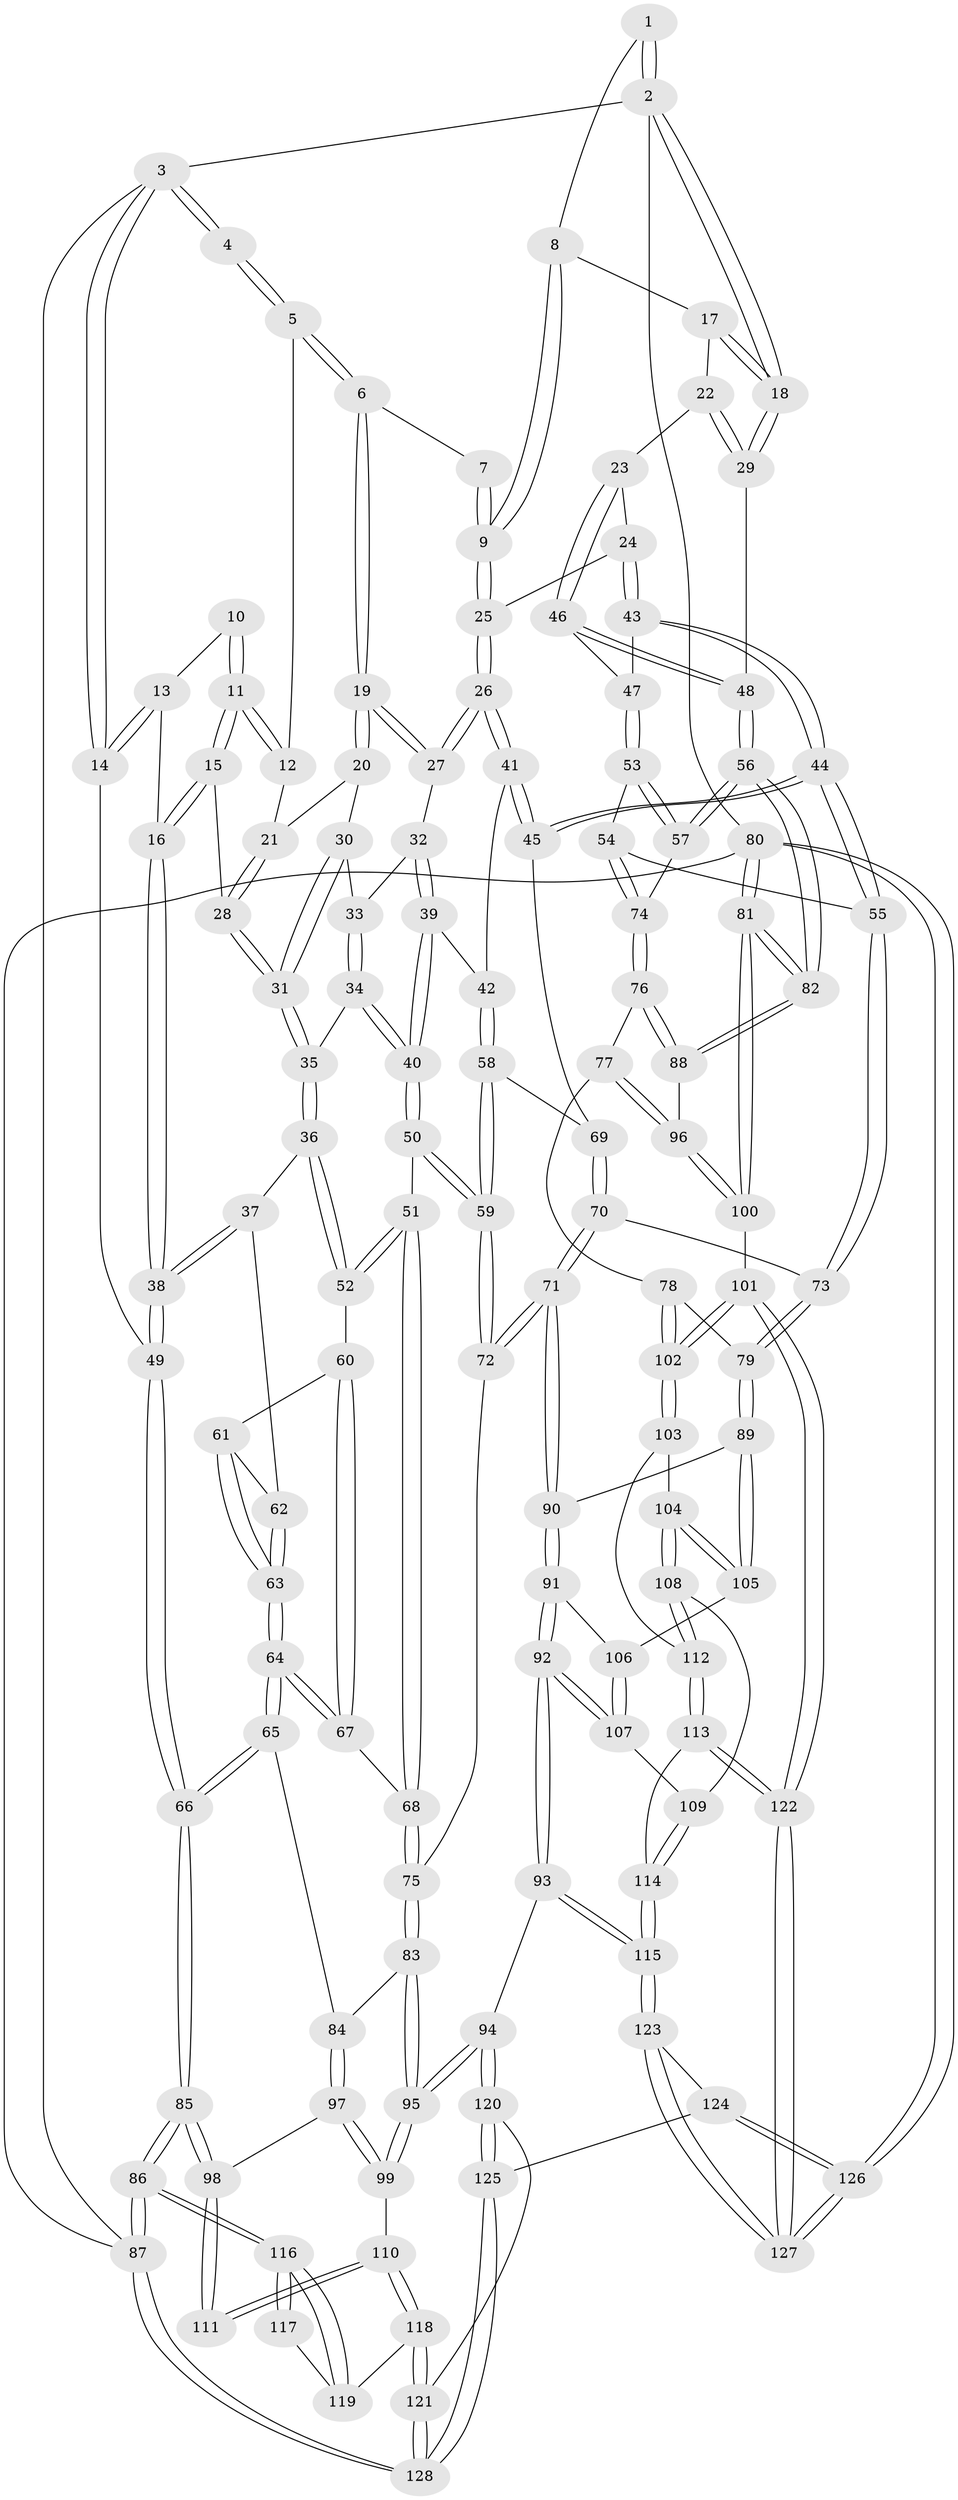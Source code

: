 // coarse degree distribution, {6: 0.13157894736842105, 4: 0.39473684210526316, 3: 0.18421052631578946, 5: 0.23684210526315788, 2: 0.02631578947368421, 8: 0.02631578947368421}
// Generated by graph-tools (version 1.1) at 2025/21/03/04/25 18:21:17]
// undirected, 128 vertices, 317 edges
graph export_dot {
graph [start="1"]
  node [color=gray90,style=filled];
  1 [pos="+0.8156578750556778+0"];
  2 [pos="+1+0"];
  3 [pos="+0+0"];
  4 [pos="+0.030195579989286403+0"];
  5 [pos="+0.27950956410892247+0"];
  6 [pos="+0.38420291800727013+0"];
  7 [pos="+0.6368020342265638+0"];
  8 [pos="+0.8377122870218391+0.034161971902224954"];
  9 [pos="+0.6974147073178509+0.07894784246597954"];
  10 [pos="+0.04710132454191483+0.036134772907512186"];
  11 [pos="+0.10104905966368273+0.07249629709553054"];
  12 [pos="+0.1967385214143324+0"];
  13 [pos="+0.016271197272039982+0.04319035918087402"];
  14 [pos="+0+0"];
  15 [pos="+0.08293268326371742+0.140079869271678"];
  16 [pos="+0.04579177311382094+0.16811379929324144"];
  17 [pos="+0.8575046244675446+0.05118088001860375"];
  18 [pos="+1+0"];
  19 [pos="+0.42179714051866996+0.05333378377797512"];
  20 [pos="+0.25134813547594925+0.12666984730886943"];
  21 [pos="+0.20639856556854388+0.053499199582738834"];
  22 [pos="+0.8701453772186596+0.07725383214585127"];
  23 [pos="+0.8333855851334466+0.17357349885900755"];
  24 [pos="+0.7477231102752226+0.14620862236611204"];
  25 [pos="+0.6901367865469917+0.11841739932043832"];
  26 [pos="+0.5687973093504934+0.21357682772405165"];
  27 [pos="+0.4287035418023297+0.07321504069025316"];
  28 [pos="+0.1711226594436795+0.15690363372163502"];
  29 [pos="+1+0.08897675166257585"];
  30 [pos="+0.23904232920632476+0.1559825326790352"];
  31 [pos="+0.20411608834873765+0.18308038046802497"];
  32 [pos="+0.3661480786077747+0.15608849521826898"];
  33 [pos="+0.31559931516225115+0.18130296424025022"];
  34 [pos="+0.2765790662459017+0.24034060968305765"];
  35 [pos="+0.20676081788869266+0.20382381830976237"];
  36 [pos="+0.16118001235693774+0.2767382212245814"];
  37 [pos="+0.02451477761388374+0.23928587164208345"];
  38 [pos="+0+0.21703563995237646"];
  39 [pos="+0.35707566524457857+0.28245245446032297"];
  40 [pos="+0.30403601291702426+0.30821379235107943"];
  41 [pos="+0.5685197148708955+0.23243463399247075"];
  42 [pos="+0.3751922393289444+0.285078683053787"];
  43 [pos="+0.7534383899048165+0.2535370162304446"];
  44 [pos="+0.6723589670517995+0.35205362338112234"];
  45 [pos="+0.5708981658271686+0.24152241077213765"];
  46 [pos="+0.8511117713690779+0.19548189677562214"];
  47 [pos="+0.8393227709612419+0.23100808257233513"];
  48 [pos="+1+0.22184870610264662"];
  49 [pos="+0+0.23135780215607507"];
  50 [pos="+0.2764946109718344+0.3601715312647347"];
  51 [pos="+0.21872484066444245+0.35454212527218465"];
  52 [pos="+0.18183925514245192+0.31722327506905384"];
  53 [pos="+0.8293296679567362+0.3127330887464132"];
  54 [pos="+0.7302325246597067+0.3594645641594444"];
  55 [pos="+0.6832427018756024+0.3685582235226537"];
  56 [pos="+1+0.3697544510053878"];
  57 [pos="+0.99928059280535+0.4142306146500655"];
  58 [pos="+0.42117038768108594+0.36690272209459357"];
  59 [pos="+0.315106980726408+0.4222009457472448"];
  60 [pos="+0.09935717970650482+0.3557839539081069"];
  61 [pos="+0.07741066812808818+0.32890716022952154"];
  62 [pos="+0.040739799834331625+0.2795562219977873"];
  63 [pos="+0.04854144616624042+0.4171921954437807"];
  64 [pos="+0.05037049249618392+0.4724075818235137"];
  65 [pos="+0.007993263951733678+0.5145750525559875"];
  66 [pos="+0+0.5820137418811001"];
  67 [pos="+0.08719374274388494+0.4479284229664489"];
  68 [pos="+0.1478027028062194+0.4322781357694278"];
  69 [pos="+0.4835176502660857+0.3689666167231732"];
  70 [pos="+0.48667428041487637+0.4673966866127706"];
  71 [pos="+0.35460155940783866+0.5519585839758323"];
  72 [pos="+0.3345546782437002+0.5437540689616722"];
  73 [pos="+0.6690080462656949+0.5246826541878069"];
  74 [pos="+0.9254156274797469+0.47182804999978106"];
  75 [pos="+0.27909192226383817+0.5634615733658982"];
  76 [pos="+0.8808058564717077+0.5245387680326578"];
  77 [pos="+0.8017899179183249+0.5666406002606023"];
  78 [pos="+0.740469707061796+0.5722442470994514"];
  79 [pos="+0.6805668943699215+0.5535412939812691"];
  80 [pos="+1+1"];
  81 [pos="+1+0.7959200097792215"];
  82 [pos="+1+0.7366659747353967"];
  83 [pos="+0.26061021079300495+0.5767631483939688"];
  84 [pos="+0.20645904140973598+0.5988427987338348"];
  85 [pos="+0+0.6854362894060964"];
  86 [pos="+0+0.8272376101820179"];
  87 [pos="+0+1"];
  88 [pos="+0.9949829640696874+0.6683990322067304"];
  89 [pos="+0.6391839260046839+0.6034943397269634"];
  90 [pos="+0.37342601470244635+0.5787870351288156"];
  91 [pos="+0.3943759047610429+0.6416505331567773"];
  92 [pos="+0.3768533887307558+0.819577241950214"];
  93 [pos="+0.37500464560851643+0.8227003189836727"];
  94 [pos="+0.3287222224455565+0.8382927856685046"];
  95 [pos="+0.2849818115396256+0.8035215846183478"];
  96 [pos="+0.8933936630796505+0.6985573728609179"];
  97 [pos="+0.17145264212422687+0.6742358593467626"];
  98 [pos="+0.10991107232067912+0.7138740688889018"];
  99 [pos="+0.26255175077444937+0.7940349778564778"];
  100 [pos="+0.853243928596998+0.8161933787610496"];
  101 [pos="+0.8134920653381701+0.8418130534843017"];
  102 [pos="+0.7954319538905584+0.8145610634125077"];
  103 [pos="+0.6661820871614041+0.7476147497963662"];
  104 [pos="+0.6229852610945517+0.6473105925151429"];
  105 [pos="+0.6225644071786474+0.6412830762668865"];
  106 [pos="+0.5228329287416255+0.6821932359415224"];
  107 [pos="+0.4923455822449026+0.7704128549991215"];
  108 [pos="+0.5689404521315249+0.7766855746708388"];
  109 [pos="+0.5286968857389458+0.7793270231933515"];
  110 [pos="+0.15858998442574568+0.7998759639962181"];
  111 [pos="+0.1447817958291493+0.7932638263821772"];
  112 [pos="+0.6155367868938738+0.8346518480955585"];
  113 [pos="+0.624416707880627+0.8908901415784864"];
  114 [pos="+0.5450613366592739+0.8889350703519114"];
  115 [pos="+0.4660390164293501+0.9031066568344521"];
  116 [pos="+0+0.8366368513420701"];
  117 [pos="+0.13909390441872665+0.797538564684074"];
  118 [pos="+0.15807560319626618+0.9204147006536839"];
  119 [pos="+0.0811084388994949+0.8732885688438506"];
  120 [pos="+0.30646080679688986+0.8767591640519838"];
  121 [pos="+0.16938827631522968+0.933861858523151"];
  122 [pos="+0.7627453554150664+1"];
  123 [pos="+0.4680636699773247+0.9326722421622613"];
  124 [pos="+0.3961366711980243+1"];
  125 [pos="+0.3472931138032873+1"];
  126 [pos="+0.8220011438580769+1"];
  127 [pos="+0.7913099864657617+1"];
  128 [pos="+0.032365724219344194+1"];
  1 -- 2;
  1 -- 2;
  1 -- 8;
  2 -- 3;
  2 -- 18;
  2 -- 18;
  2 -- 80;
  3 -- 4;
  3 -- 4;
  3 -- 14;
  3 -- 14;
  3 -- 87;
  4 -- 5;
  4 -- 5;
  5 -- 6;
  5 -- 6;
  5 -- 12;
  6 -- 7;
  6 -- 19;
  6 -- 19;
  7 -- 9;
  7 -- 9;
  8 -- 9;
  8 -- 9;
  8 -- 17;
  9 -- 25;
  9 -- 25;
  10 -- 11;
  10 -- 11;
  10 -- 13;
  11 -- 12;
  11 -- 12;
  11 -- 15;
  11 -- 15;
  12 -- 21;
  13 -- 14;
  13 -- 14;
  13 -- 16;
  14 -- 49;
  15 -- 16;
  15 -- 16;
  15 -- 28;
  16 -- 38;
  16 -- 38;
  17 -- 18;
  17 -- 18;
  17 -- 22;
  18 -- 29;
  18 -- 29;
  19 -- 20;
  19 -- 20;
  19 -- 27;
  19 -- 27;
  20 -- 21;
  20 -- 30;
  21 -- 28;
  21 -- 28;
  22 -- 23;
  22 -- 29;
  22 -- 29;
  23 -- 24;
  23 -- 46;
  23 -- 46;
  24 -- 25;
  24 -- 43;
  24 -- 43;
  25 -- 26;
  25 -- 26;
  26 -- 27;
  26 -- 27;
  26 -- 41;
  26 -- 41;
  27 -- 32;
  28 -- 31;
  28 -- 31;
  29 -- 48;
  30 -- 31;
  30 -- 31;
  30 -- 33;
  31 -- 35;
  31 -- 35;
  32 -- 33;
  32 -- 39;
  32 -- 39;
  33 -- 34;
  33 -- 34;
  34 -- 35;
  34 -- 40;
  34 -- 40;
  35 -- 36;
  35 -- 36;
  36 -- 37;
  36 -- 52;
  36 -- 52;
  37 -- 38;
  37 -- 38;
  37 -- 62;
  38 -- 49;
  38 -- 49;
  39 -- 40;
  39 -- 40;
  39 -- 42;
  40 -- 50;
  40 -- 50;
  41 -- 42;
  41 -- 45;
  41 -- 45;
  42 -- 58;
  42 -- 58;
  43 -- 44;
  43 -- 44;
  43 -- 47;
  44 -- 45;
  44 -- 45;
  44 -- 55;
  44 -- 55;
  45 -- 69;
  46 -- 47;
  46 -- 48;
  46 -- 48;
  47 -- 53;
  47 -- 53;
  48 -- 56;
  48 -- 56;
  49 -- 66;
  49 -- 66;
  50 -- 51;
  50 -- 59;
  50 -- 59;
  51 -- 52;
  51 -- 52;
  51 -- 68;
  51 -- 68;
  52 -- 60;
  53 -- 54;
  53 -- 57;
  53 -- 57;
  54 -- 55;
  54 -- 74;
  54 -- 74;
  55 -- 73;
  55 -- 73;
  56 -- 57;
  56 -- 57;
  56 -- 82;
  56 -- 82;
  57 -- 74;
  58 -- 59;
  58 -- 59;
  58 -- 69;
  59 -- 72;
  59 -- 72;
  60 -- 61;
  60 -- 67;
  60 -- 67;
  61 -- 62;
  61 -- 63;
  61 -- 63;
  62 -- 63;
  62 -- 63;
  63 -- 64;
  63 -- 64;
  64 -- 65;
  64 -- 65;
  64 -- 67;
  64 -- 67;
  65 -- 66;
  65 -- 66;
  65 -- 84;
  66 -- 85;
  66 -- 85;
  67 -- 68;
  68 -- 75;
  68 -- 75;
  69 -- 70;
  69 -- 70;
  70 -- 71;
  70 -- 71;
  70 -- 73;
  71 -- 72;
  71 -- 72;
  71 -- 90;
  71 -- 90;
  72 -- 75;
  73 -- 79;
  73 -- 79;
  74 -- 76;
  74 -- 76;
  75 -- 83;
  75 -- 83;
  76 -- 77;
  76 -- 88;
  76 -- 88;
  77 -- 78;
  77 -- 96;
  77 -- 96;
  78 -- 79;
  78 -- 102;
  78 -- 102;
  79 -- 89;
  79 -- 89;
  80 -- 81;
  80 -- 81;
  80 -- 126;
  80 -- 126;
  80 -- 87;
  81 -- 82;
  81 -- 82;
  81 -- 100;
  81 -- 100;
  82 -- 88;
  82 -- 88;
  83 -- 84;
  83 -- 95;
  83 -- 95;
  84 -- 97;
  84 -- 97;
  85 -- 86;
  85 -- 86;
  85 -- 98;
  85 -- 98;
  86 -- 87;
  86 -- 87;
  86 -- 116;
  86 -- 116;
  87 -- 128;
  87 -- 128;
  88 -- 96;
  89 -- 90;
  89 -- 105;
  89 -- 105;
  90 -- 91;
  90 -- 91;
  91 -- 92;
  91 -- 92;
  91 -- 106;
  92 -- 93;
  92 -- 93;
  92 -- 107;
  92 -- 107;
  93 -- 94;
  93 -- 115;
  93 -- 115;
  94 -- 95;
  94 -- 95;
  94 -- 120;
  94 -- 120;
  95 -- 99;
  95 -- 99;
  96 -- 100;
  96 -- 100;
  97 -- 98;
  97 -- 99;
  97 -- 99;
  98 -- 111;
  98 -- 111;
  99 -- 110;
  100 -- 101;
  101 -- 102;
  101 -- 102;
  101 -- 122;
  101 -- 122;
  102 -- 103;
  102 -- 103;
  103 -- 104;
  103 -- 112;
  104 -- 105;
  104 -- 105;
  104 -- 108;
  104 -- 108;
  105 -- 106;
  106 -- 107;
  106 -- 107;
  107 -- 109;
  108 -- 109;
  108 -- 112;
  108 -- 112;
  109 -- 114;
  109 -- 114;
  110 -- 111;
  110 -- 111;
  110 -- 118;
  110 -- 118;
  112 -- 113;
  112 -- 113;
  113 -- 114;
  113 -- 122;
  113 -- 122;
  114 -- 115;
  114 -- 115;
  115 -- 123;
  115 -- 123;
  116 -- 117;
  116 -- 117;
  116 -- 119;
  116 -- 119;
  117 -- 119;
  118 -- 119;
  118 -- 121;
  118 -- 121;
  120 -- 121;
  120 -- 125;
  120 -- 125;
  121 -- 128;
  121 -- 128;
  122 -- 127;
  122 -- 127;
  123 -- 124;
  123 -- 127;
  123 -- 127;
  124 -- 125;
  124 -- 126;
  124 -- 126;
  125 -- 128;
  125 -- 128;
  126 -- 127;
  126 -- 127;
}

